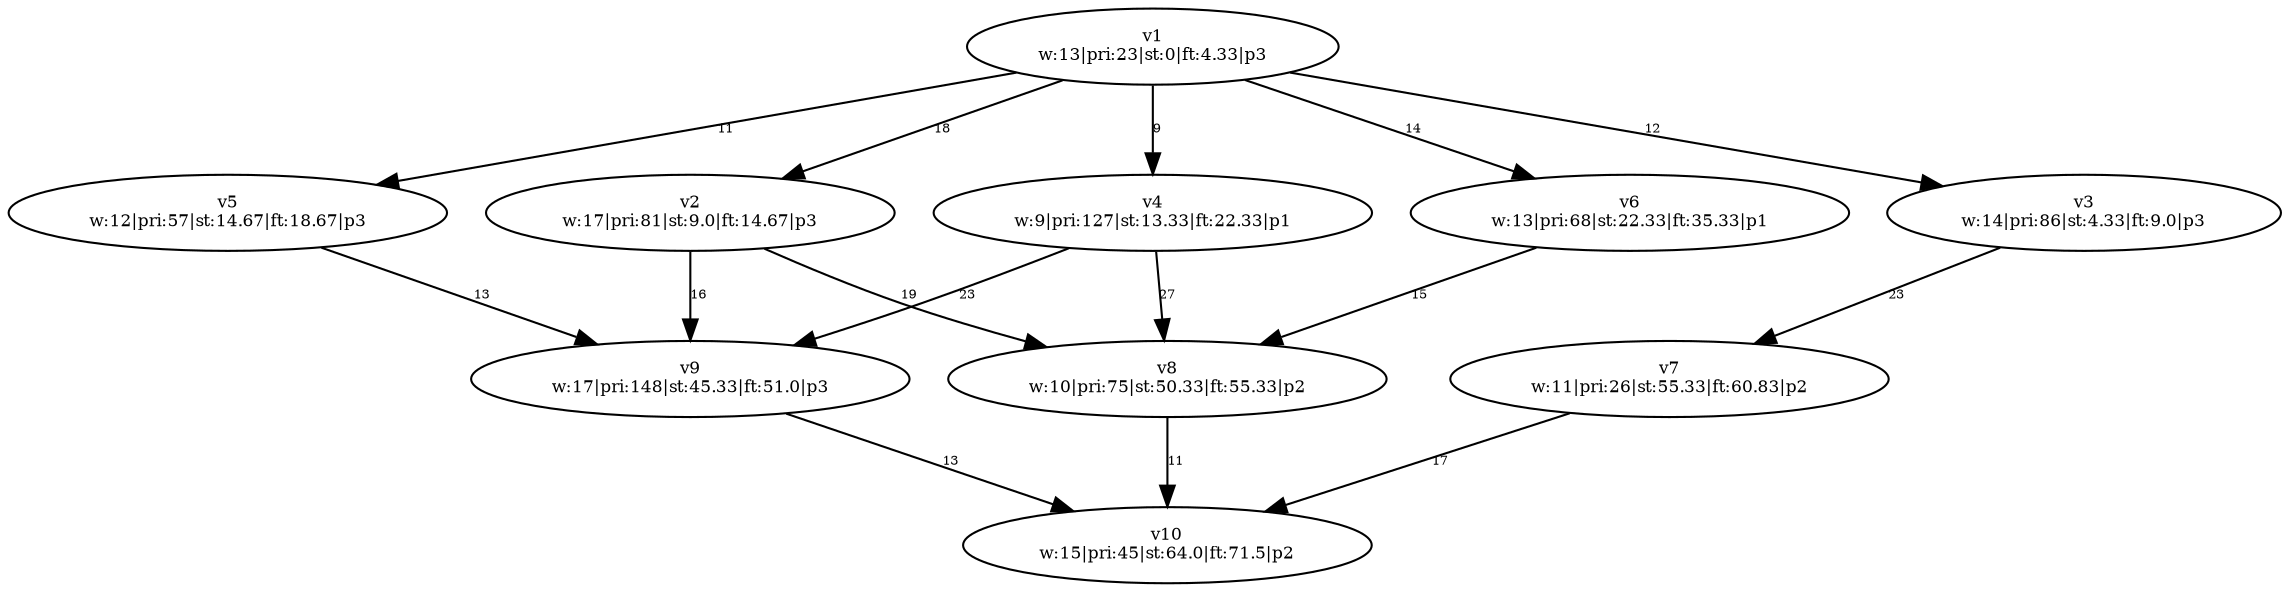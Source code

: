 digraph {
	v1 [label="v1
w:13|pri:23|st:0|ft:4.33|p3" fontsize=8.0]
	v4 [label="v4
w:9|pri:127|st:13.33|ft:22.33|p1" fontsize=8.0]
	v3 [label="v3
w:14|pri:86|st:4.33|ft:9.0|p3" fontsize=8.0]
	v2 [label="v2
w:17|pri:81|st:9.0|ft:14.67|p3" fontsize=8.0]
	v6 [label="v6
w:13|pri:68|st:22.33|ft:35.33|p1" fontsize=8.0]
	v5 [label="v5
w:12|pri:57|st:14.67|ft:18.67|p3" fontsize=8.0]
	v9 [label="v9
w:17|pri:148|st:45.33|ft:51.0|p3" fontsize=8.0]
	v8 [label="v8
w:10|pri:75|st:50.33|ft:55.33|p2" fontsize=8.0]
	v7 [label="v7
w:11|pri:26|st:55.33|ft:60.83|p2" fontsize=8.0]
	v10 [label="v10
w:15|pri:45|st:64.0|ft:71.5|p2" fontsize=8.0]
	v1 -> v2 [label=18 constraint=true fontsize=6.0]
	v1 -> v3 [label=12 constraint=true fontsize=6.0]
	v1 -> v4 [label=9 constraint=true fontsize=6.0]
	v1 -> v5 [label=11 constraint=true fontsize=6.0]
	v1 -> v6 [label=14 constraint=true fontsize=6.0]
	v2 -> v8 [label=19 constraint=true fontsize=6.0]
	v2 -> v9 [label=16 constraint=true fontsize=6.0]
	v3 -> v7 [label=23 constraint=true fontsize=6.0]
	v4 -> v8 [label=27 constraint=true fontsize=6.0]
	v4 -> v9 [label=23 constraint=true fontsize=6.0]
	v5 -> v9 [label=13 constraint=true fontsize=6.0]
	v6 -> v8 [label=15 constraint=true fontsize=6.0]
	v7 -> v10 [label=17 constraint=true fontsize=6.0]
	v8 -> v10 [label=11 constraint=true fontsize=6.0]
	v9 -> v10 [label=13 constraint=true fontsize=6.0]
}
